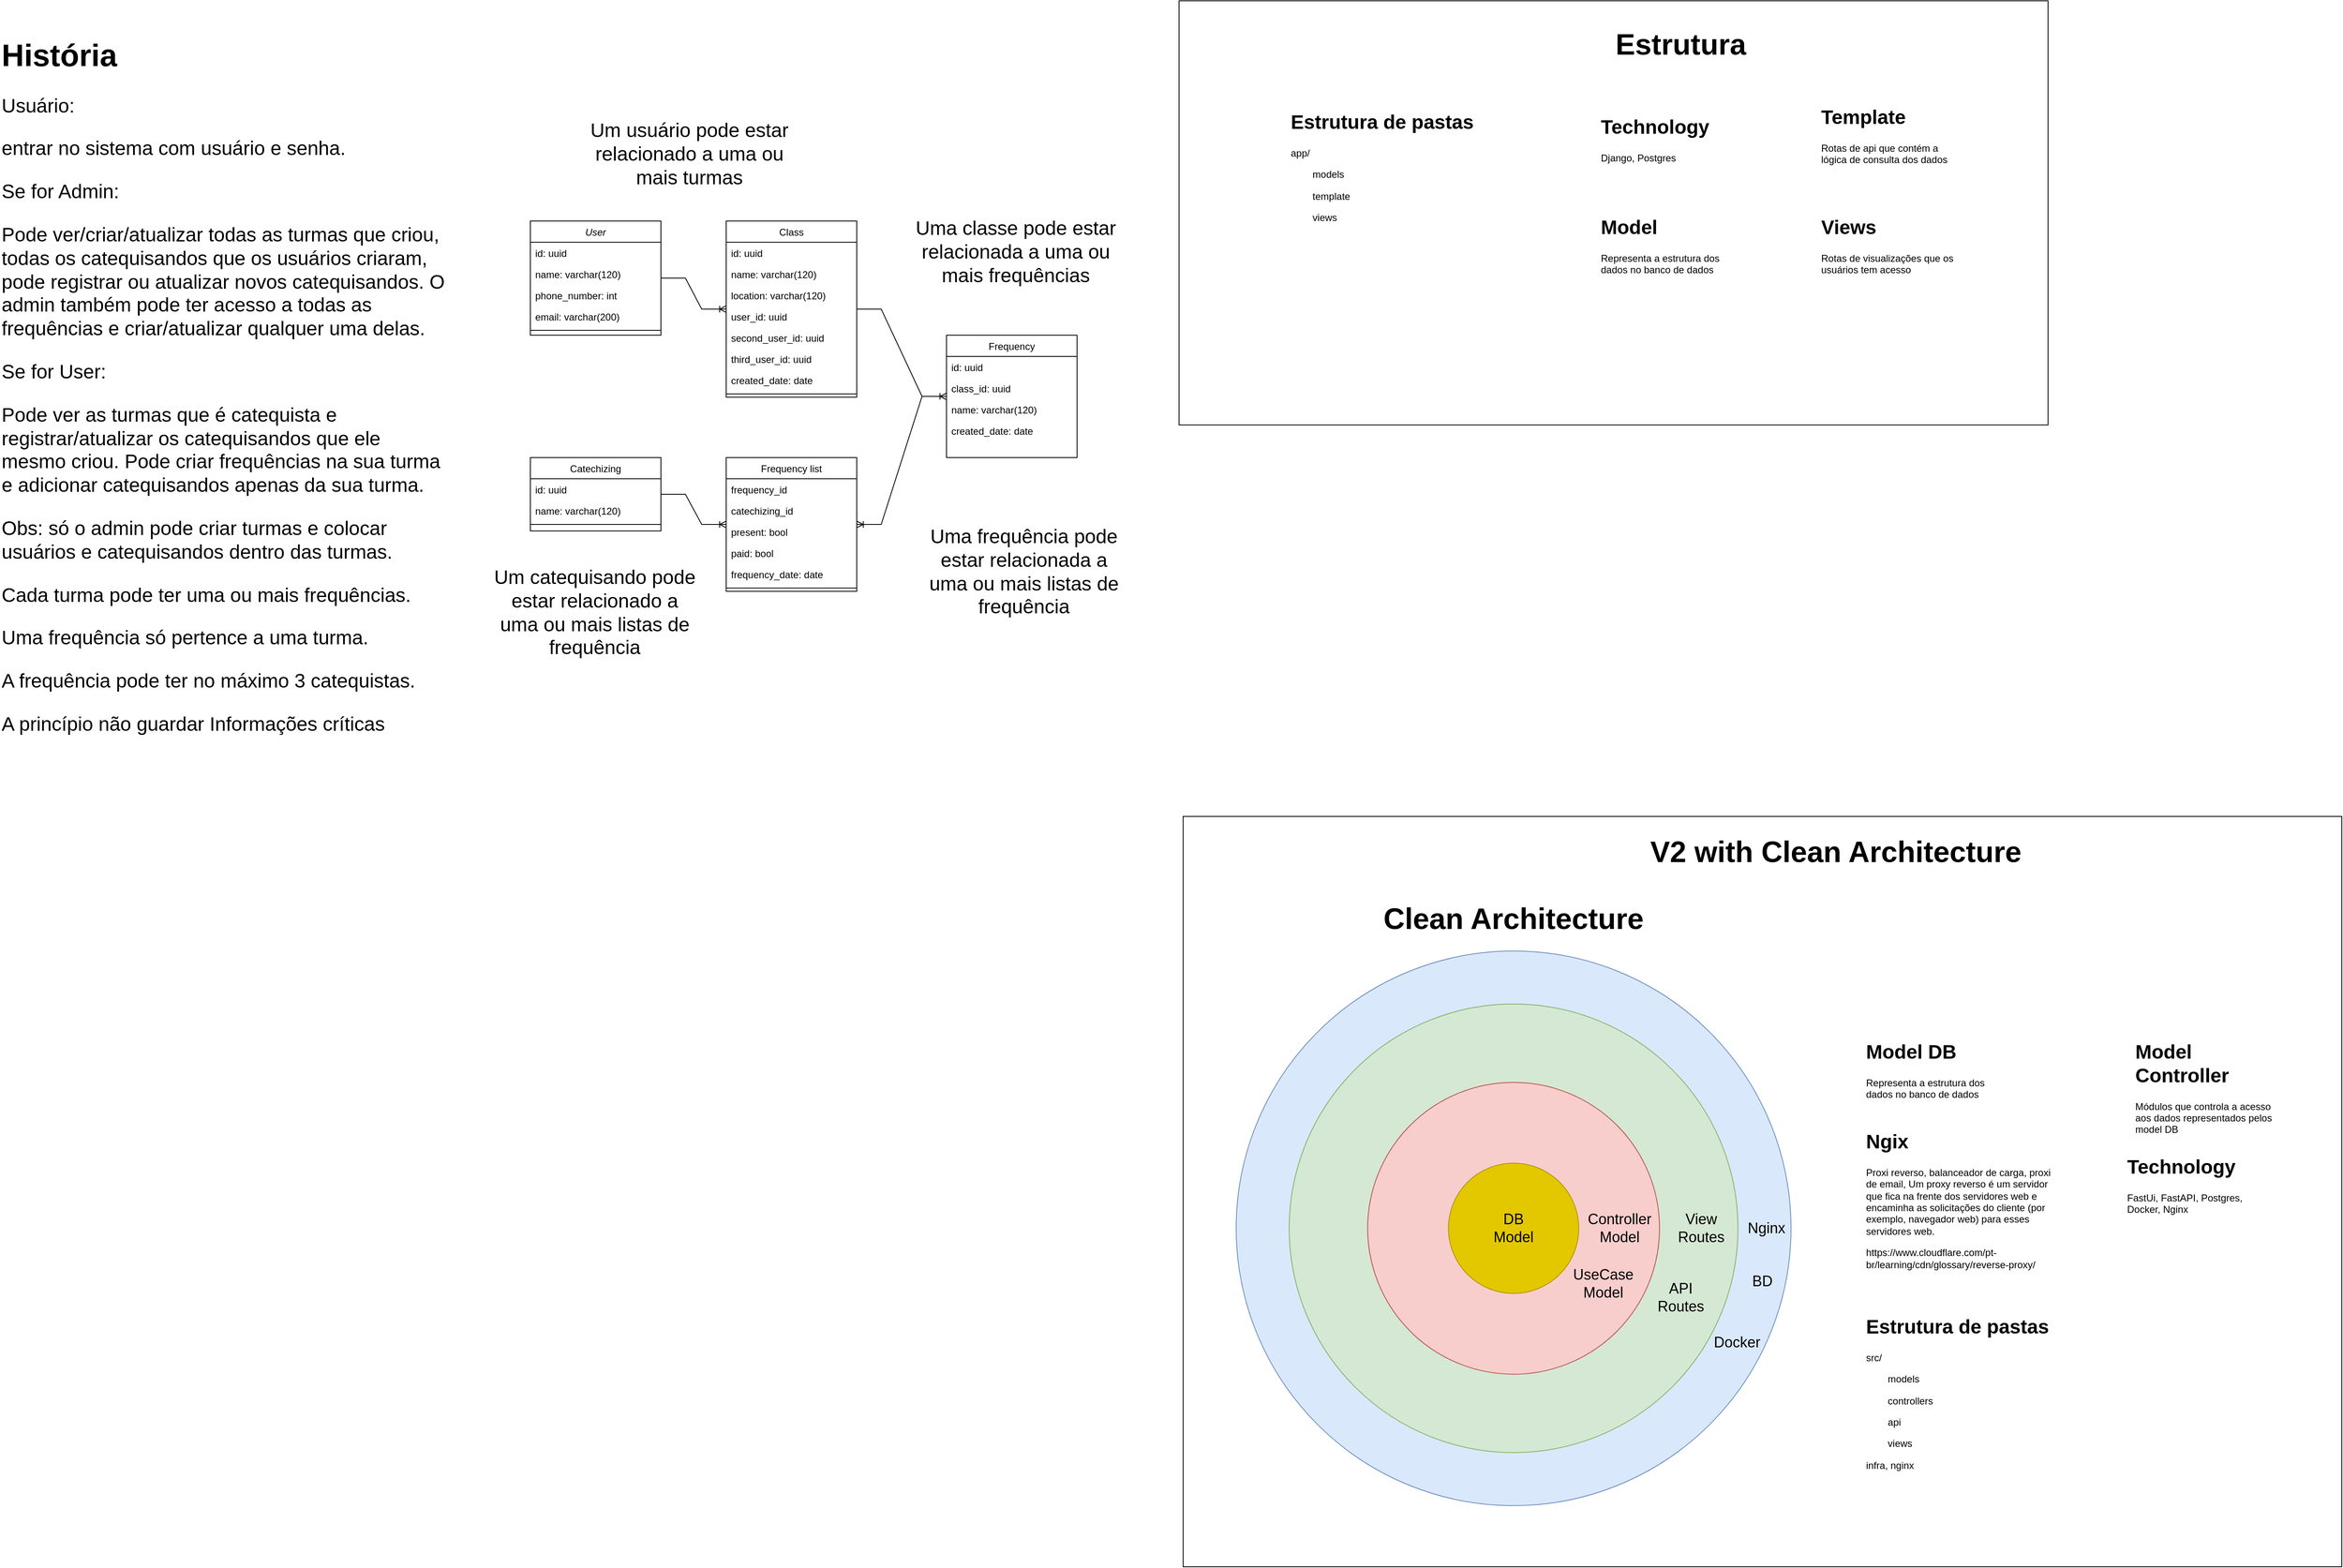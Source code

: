 <mxfile version="24.2.5" type="device">
  <diagram id="C5RBs43oDa-KdzZeNtuy" name="Page-1">
    <mxGraphModel dx="2261" dy="725" grid="1" gridSize="10" guides="1" tooltips="1" connect="1" arrows="1" fold="1" page="1" pageScale="1" pageWidth="827" pageHeight="1169" math="0" shadow="0">
      <root>
        <mxCell id="WIyWlLk6GJQsqaUBKTNV-0" />
        <mxCell id="WIyWlLk6GJQsqaUBKTNV-1" parent="WIyWlLk6GJQsqaUBKTNV-0" />
        <mxCell id="7JtkSfPTagofTatZlb62-9" value="" style="rounded=0;whiteSpace=wrap;html=1;" parent="WIyWlLk6GJQsqaUBKTNV-1" vertex="1">
          <mxGeometry x="1004.99" width="1065.01" height="520" as="geometry" />
        </mxCell>
        <mxCell id="zkfFHV4jXpPFQw0GAbJ--0" value="User" style="swimlane;fontStyle=2;align=center;verticalAlign=top;childLayout=stackLayout;horizontal=1;startSize=26;horizontalStack=0;resizeParent=1;resizeLast=0;collapsible=1;marginBottom=0;rounded=0;shadow=0;strokeWidth=1;" parent="WIyWlLk6GJQsqaUBKTNV-1" vertex="1">
          <mxGeometry x="210" y="270" width="160" height="140" as="geometry">
            <mxRectangle x="230" y="140" width="160" height="26" as="alternateBounds" />
          </mxGeometry>
        </mxCell>
        <mxCell id="Xv-zYrhef3MrfkYQRT2X-20" value="id: uuid" style="text;align=left;verticalAlign=top;spacingLeft=4;spacingRight=4;overflow=hidden;rotatable=0;points=[[0,0.5],[1,0.5]];portConstraint=eastwest;rounded=0;shadow=0;html=0;" parent="zkfFHV4jXpPFQw0GAbJ--0" vertex="1">
          <mxGeometry y="26" width="160" height="26" as="geometry" />
        </mxCell>
        <mxCell id="zkfFHV4jXpPFQw0GAbJ--1" value="name: varchar(120)" style="text;align=left;verticalAlign=top;spacingLeft=4;spacingRight=4;overflow=hidden;rotatable=0;points=[[0,0.5],[1,0.5]];portConstraint=eastwest;" parent="zkfFHV4jXpPFQw0GAbJ--0" vertex="1">
          <mxGeometry y="52" width="160" height="26" as="geometry" />
        </mxCell>
        <mxCell id="zkfFHV4jXpPFQw0GAbJ--2" value="phone_number: int" style="text;align=left;verticalAlign=top;spacingLeft=4;spacingRight=4;overflow=hidden;rotatable=0;points=[[0,0.5],[1,0.5]];portConstraint=eastwest;rounded=0;shadow=0;html=0;" parent="zkfFHV4jXpPFQw0GAbJ--0" vertex="1">
          <mxGeometry y="78" width="160" height="26" as="geometry" />
        </mxCell>
        <mxCell id="zkfFHV4jXpPFQw0GAbJ--3" value="email: varchar(200)" style="text;align=left;verticalAlign=top;spacingLeft=4;spacingRight=4;overflow=hidden;rotatable=0;points=[[0,0.5],[1,0.5]];portConstraint=eastwest;rounded=0;shadow=0;html=0;" parent="zkfFHV4jXpPFQw0GAbJ--0" vertex="1">
          <mxGeometry y="104" width="160" height="26" as="geometry" />
        </mxCell>
        <mxCell id="zkfFHV4jXpPFQw0GAbJ--4" value="" style="line;html=1;strokeWidth=1;align=left;verticalAlign=middle;spacingTop=-1;spacingLeft=3;spacingRight=3;rotatable=0;labelPosition=right;points=[];portConstraint=eastwest;" parent="zkfFHV4jXpPFQw0GAbJ--0" vertex="1">
          <mxGeometry y="130" width="160" height="8" as="geometry" />
        </mxCell>
        <mxCell id="zkfFHV4jXpPFQw0GAbJ--6" value="Catechizing" style="swimlane;fontStyle=0;align=center;verticalAlign=top;childLayout=stackLayout;horizontal=1;startSize=26;horizontalStack=0;resizeParent=1;resizeLast=0;collapsible=1;marginBottom=0;rounded=0;shadow=0;strokeWidth=1;" parent="WIyWlLk6GJQsqaUBKTNV-1" vertex="1">
          <mxGeometry x="210" y="560" width="160" height="90" as="geometry">
            <mxRectangle x="130" y="380" width="160" height="26" as="alternateBounds" />
          </mxGeometry>
        </mxCell>
        <mxCell id="Xv-zYrhef3MrfkYQRT2X-22" value="id: uuid" style="text;align=left;verticalAlign=top;spacingLeft=4;spacingRight=4;overflow=hidden;rotatable=0;points=[[0,0.5],[1,0.5]];portConstraint=eastwest;rounded=0;shadow=0;html=0;" parent="zkfFHV4jXpPFQw0GAbJ--6" vertex="1">
          <mxGeometry y="26" width="160" height="26" as="geometry" />
        </mxCell>
        <mxCell id="zkfFHV4jXpPFQw0GAbJ--7" value="name: varchar(120)" style="text;align=left;verticalAlign=top;spacingLeft=4;spacingRight=4;overflow=hidden;rotatable=0;points=[[0,0.5],[1,0.5]];portConstraint=eastwest;" parent="zkfFHV4jXpPFQw0GAbJ--6" vertex="1">
          <mxGeometry y="52" width="160" height="26" as="geometry" />
        </mxCell>
        <mxCell id="zkfFHV4jXpPFQw0GAbJ--9" value="" style="line;html=1;strokeWidth=1;align=left;verticalAlign=middle;spacingTop=-1;spacingLeft=3;spacingRight=3;rotatable=0;labelPosition=right;points=[];portConstraint=eastwest;" parent="zkfFHV4jXpPFQw0GAbJ--6" vertex="1">
          <mxGeometry y="78" width="160" height="8" as="geometry" />
        </mxCell>
        <mxCell id="zkfFHV4jXpPFQw0GAbJ--17" value="Frequency" style="swimlane;fontStyle=0;align=center;verticalAlign=top;childLayout=stackLayout;horizontal=1;startSize=26;horizontalStack=0;resizeParent=1;resizeLast=0;collapsible=1;marginBottom=0;rounded=0;shadow=0;strokeWidth=1;" parent="WIyWlLk6GJQsqaUBKTNV-1" vertex="1">
          <mxGeometry x="720" y="410" width="160" height="150" as="geometry">
            <mxRectangle x="550" y="140" width="160" height="26" as="alternateBounds" />
          </mxGeometry>
        </mxCell>
        <mxCell id="Xv-zYrhef3MrfkYQRT2X-19" value="id: uuid" style="text;align=left;verticalAlign=top;spacingLeft=4;spacingRight=4;overflow=hidden;rotatable=0;points=[[0,0.5],[1,0.5]];portConstraint=eastwest;rounded=0;shadow=0;html=0;" parent="zkfFHV4jXpPFQw0GAbJ--17" vertex="1">
          <mxGeometry y="26" width="160" height="26" as="geometry" />
        </mxCell>
        <mxCell id="zkfFHV4jXpPFQw0GAbJ--18" value="class_id: uuid" style="text;align=left;verticalAlign=top;spacingLeft=4;spacingRight=4;overflow=hidden;rotatable=0;points=[[0,0.5],[1,0.5]];portConstraint=eastwest;" parent="zkfFHV4jXpPFQw0GAbJ--17" vertex="1">
          <mxGeometry y="52" width="160" height="26" as="geometry" />
        </mxCell>
        <mxCell id="Xv-zYrhef3MrfkYQRT2X-18" value="name: varchar(120)" style="text;align=left;verticalAlign=top;spacingLeft=4;spacingRight=4;overflow=hidden;rotatable=0;points=[[0,0.5],[1,0.5]];portConstraint=eastwest;" parent="zkfFHV4jXpPFQw0GAbJ--17" vertex="1">
          <mxGeometry y="78" width="160" height="26" as="geometry" />
        </mxCell>
        <mxCell id="zkfFHV4jXpPFQw0GAbJ--19" value="created_date: date" style="text;align=left;verticalAlign=top;spacingLeft=4;spacingRight=4;overflow=hidden;rotatable=0;points=[[0,0.5],[1,0.5]];portConstraint=eastwest;rounded=0;shadow=0;html=0;" parent="zkfFHV4jXpPFQw0GAbJ--17" vertex="1">
          <mxGeometry y="104" width="160" height="26" as="geometry" />
        </mxCell>
        <mxCell id="Xv-zYrhef3MrfkYQRT2X-1" value="&lt;h1 style=&quot;margin-top: 0px;&quot;&gt;&lt;font style=&quot;font-size: 38px;&quot;&gt;História&lt;/font&gt;&lt;/h1&gt;&lt;p style=&quot;font-size: 24px;&quot;&gt;&lt;font style=&quot;font-size: 24px;&quot;&gt;Usuário:&lt;/font&gt;&lt;/p&gt;&lt;p style=&quot;font-size: 24px;&quot;&gt;&lt;font style=&quot;font-size: 24px;&quot;&gt;entrar no sistema com usuário e senha.&amp;nbsp;&lt;/font&gt;&lt;/p&gt;&lt;p style=&quot;font-size: 24px;&quot;&gt;&lt;font style=&quot;font-size: 24px;&quot;&gt;Se for Admin:&lt;/font&gt;&lt;/p&gt;&lt;p style=&quot;font-size: 24px;&quot;&gt;&lt;font style=&quot;font-size: 24px;&quot;&gt;Pode ver/criar/atualizar todas as turmas que criou, todas os catequisandos que os usuários criaram, pode registrar ou atualizar novos catequisandos. O admin também pode ter acesso a todas as frequências e criar/atualizar qualquer uma delas.&lt;/font&gt;&lt;/p&gt;&lt;p style=&quot;font-size: 24px;&quot;&gt;&lt;font style=&quot;font-size: 24px;&quot;&gt;Se for User:&lt;/font&gt;&lt;/p&gt;&lt;p style=&quot;font-size: 24px;&quot;&gt;&lt;font style=&quot;font-size: 24px;&quot;&gt;Pode ver as turmas que é catequista e registrar/atualizar os catequisandos que ele mesmo criou. Pode criar frequências na sua turma e adicionar catequisandos apenas da sua turma.&lt;/font&gt;&lt;/p&gt;&lt;p style=&quot;font-size: 24px;&quot;&gt;&lt;font style=&quot;font-size: 24px;&quot;&gt;Obs: só o admin pode criar turmas e colocar usuários e catequisandos dentro das turmas.&lt;/font&gt;&lt;/p&gt;&lt;p style=&quot;font-size: 24px;&quot;&gt;&lt;font style=&quot;font-size: 24px;&quot;&gt;Cada turma pode ter uma ou mais frequências.&lt;/font&gt;&lt;/p&gt;&lt;p style=&quot;font-size: 24px;&quot;&gt;&lt;font style=&quot;font-size: 24px;&quot;&gt;Uma frequência só pertence a uma turma.&lt;/font&gt;&lt;/p&gt;&lt;p style=&quot;font-size: 24px;&quot;&gt;&lt;font style=&quot;font-size: 24px;&quot;&gt;A frequência pode ter no máximo 3 catequistas.&lt;/font&gt;&lt;/p&gt;&lt;p style=&quot;font-size: 24px;&quot;&gt;A princípio não guardar Informações críticas&lt;/p&gt;" style="text;html=1;whiteSpace=wrap;overflow=hidden;rounded=0;" parent="WIyWlLk6GJQsqaUBKTNV-1" vertex="1">
          <mxGeometry x="-440" y="38" width="550" height="862" as="geometry" />
        </mxCell>
        <mxCell id="Xv-zYrhef3MrfkYQRT2X-2" value="Class" style="swimlane;fontStyle=0;align=center;verticalAlign=top;childLayout=stackLayout;horizontal=1;startSize=26;horizontalStack=0;resizeParent=1;resizeLast=0;collapsible=1;marginBottom=0;rounded=0;shadow=0;strokeWidth=1;" parent="WIyWlLk6GJQsqaUBKTNV-1" vertex="1">
          <mxGeometry x="450" y="270" width="160" height="216" as="geometry">
            <mxRectangle x="340" y="380" width="170" height="26" as="alternateBounds" />
          </mxGeometry>
        </mxCell>
        <mxCell id="Xv-zYrhef3MrfkYQRT2X-15" value="id: uuid" style="text;align=left;verticalAlign=top;spacingLeft=4;spacingRight=4;overflow=hidden;rotatable=0;points=[[0,0.5],[1,0.5]];portConstraint=eastwest;rounded=0;shadow=0;html=0;" parent="Xv-zYrhef3MrfkYQRT2X-2" vertex="1">
          <mxGeometry y="26" width="160" height="26" as="geometry" />
        </mxCell>
        <mxCell id="Xv-zYrhef3MrfkYQRT2X-16" value="name: varchar(120)" style="text;align=left;verticalAlign=top;spacingLeft=4;spacingRight=4;overflow=hidden;rotatable=0;points=[[0,0.5],[1,0.5]];portConstraint=eastwest;" parent="Xv-zYrhef3MrfkYQRT2X-2" vertex="1">
          <mxGeometry y="52" width="160" height="26" as="geometry" />
        </mxCell>
        <mxCell id="Xv-zYrhef3MrfkYQRT2X-17" value="location: varchar(120)" style="text;align=left;verticalAlign=top;spacingLeft=4;spacingRight=4;overflow=hidden;rotatable=0;points=[[0,0.5],[1,0.5]];portConstraint=eastwest;" parent="Xv-zYrhef3MrfkYQRT2X-2" vertex="1">
          <mxGeometry y="78" width="160" height="26" as="geometry" />
        </mxCell>
        <mxCell id="Xv-zYrhef3MrfkYQRT2X-3" value="user_id: uuid" style="text;align=left;verticalAlign=top;spacingLeft=4;spacingRight=4;overflow=hidden;rotatable=0;points=[[0,0.5],[1,0.5]];portConstraint=eastwest;" parent="Xv-zYrhef3MrfkYQRT2X-2" vertex="1">
          <mxGeometry y="104" width="160" height="26" as="geometry" />
        </mxCell>
        <mxCell id="zkfFHV4jXpPFQw0GAbJ--20" value="second_user_id: uuid" style="text;align=left;verticalAlign=top;spacingLeft=4;spacingRight=4;overflow=hidden;rotatable=0;points=[[0,0.5],[1,0.5]];portConstraint=eastwest;rounded=0;shadow=0;html=0;" parent="Xv-zYrhef3MrfkYQRT2X-2" vertex="1">
          <mxGeometry y="130" width="160" height="26" as="geometry" />
        </mxCell>
        <mxCell id="Xv-zYrhef3MrfkYQRT2X-13" value="third_user_id: uuid" style="text;align=left;verticalAlign=top;spacingLeft=4;spacingRight=4;overflow=hidden;rotatable=0;points=[[0,0.5],[1,0.5]];portConstraint=eastwest;rounded=0;shadow=0;html=0;" parent="Xv-zYrhef3MrfkYQRT2X-2" vertex="1">
          <mxGeometry y="156" width="160" height="26" as="geometry" />
        </mxCell>
        <mxCell id="Xv-zYrhef3MrfkYQRT2X-14" value="created_date: date" style="text;align=left;verticalAlign=top;spacingLeft=4;spacingRight=4;overflow=hidden;rotatable=0;points=[[0,0.5],[1,0.5]];portConstraint=eastwest;rounded=0;shadow=0;html=0;" parent="Xv-zYrhef3MrfkYQRT2X-2" vertex="1">
          <mxGeometry y="182" width="160" height="26" as="geometry" />
        </mxCell>
        <mxCell id="Xv-zYrhef3MrfkYQRT2X-4" value="" style="line;html=1;strokeWidth=1;align=left;verticalAlign=middle;spacingTop=-1;spacingLeft=3;spacingRight=3;rotatable=0;labelPosition=right;points=[];portConstraint=eastwest;" parent="Xv-zYrhef3MrfkYQRT2X-2" vertex="1">
          <mxGeometry y="208" width="160" height="8" as="geometry" />
        </mxCell>
        <mxCell id="Xv-zYrhef3MrfkYQRT2X-6" value="Frequency list" style="swimlane;fontStyle=0;align=center;verticalAlign=top;childLayout=stackLayout;horizontal=1;startSize=26;horizontalStack=0;resizeParent=1;resizeLast=0;collapsible=1;marginBottom=0;rounded=0;shadow=0;strokeWidth=1;" parent="WIyWlLk6GJQsqaUBKTNV-1" vertex="1">
          <mxGeometry x="450" y="560" width="160" height="164" as="geometry">
            <mxRectangle x="340" y="380" width="170" height="26" as="alternateBounds" />
          </mxGeometry>
        </mxCell>
        <mxCell id="Xv-zYrhef3MrfkYQRT2X-7" value="frequency_id" style="text;align=left;verticalAlign=top;spacingLeft=4;spacingRight=4;overflow=hidden;rotatable=0;points=[[0,0.5],[1,0.5]];portConstraint=eastwest;" parent="Xv-zYrhef3MrfkYQRT2X-6" vertex="1">
          <mxGeometry y="26" width="160" height="26" as="geometry" />
        </mxCell>
        <mxCell id="Xv-zYrhef3MrfkYQRT2X-9" value="catechizing_id" style="text;align=left;verticalAlign=top;spacingLeft=4;spacingRight=4;overflow=hidden;rotatable=0;points=[[0,0.5],[1,0.5]];portConstraint=eastwest;" parent="Xv-zYrhef3MrfkYQRT2X-6" vertex="1">
          <mxGeometry y="52" width="160" height="26" as="geometry" />
        </mxCell>
        <mxCell id="Xv-zYrhef3MrfkYQRT2X-10" value="present: bool" style="text;align=left;verticalAlign=top;spacingLeft=4;spacingRight=4;overflow=hidden;rotatable=0;points=[[0,0.5],[1,0.5]];portConstraint=eastwest;" parent="Xv-zYrhef3MrfkYQRT2X-6" vertex="1">
          <mxGeometry y="78" width="160" height="26" as="geometry" />
        </mxCell>
        <mxCell id="Xv-zYrhef3MrfkYQRT2X-11" value="paid: bool" style="text;align=left;verticalAlign=top;spacingLeft=4;spacingRight=4;overflow=hidden;rotatable=0;points=[[0,0.5],[1,0.5]];portConstraint=eastwest;" parent="Xv-zYrhef3MrfkYQRT2X-6" vertex="1">
          <mxGeometry y="104" width="160" height="26" as="geometry" />
        </mxCell>
        <mxCell id="Xv-zYrhef3MrfkYQRT2X-12" value="frequency_date: date" style="text;align=left;verticalAlign=top;spacingLeft=4;spacingRight=4;overflow=hidden;rotatable=0;points=[[0,0.5],[1,0.5]];portConstraint=eastwest;" parent="Xv-zYrhef3MrfkYQRT2X-6" vertex="1">
          <mxGeometry y="130" width="160" height="26" as="geometry" />
        </mxCell>
        <mxCell id="Xv-zYrhef3MrfkYQRT2X-8" value="" style="line;html=1;strokeWidth=1;align=left;verticalAlign=middle;spacingTop=-1;spacingLeft=3;spacingRight=3;rotatable=0;labelPosition=right;points=[];portConstraint=eastwest;" parent="Xv-zYrhef3MrfkYQRT2X-6" vertex="1">
          <mxGeometry y="156" width="160" height="8" as="geometry" />
        </mxCell>
        <mxCell id="Xv-zYrhef3MrfkYQRT2X-24" value="" style="edgeStyle=entityRelationEdgeStyle;fontSize=12;html=1;endArrow=ERoneToMany;rounded=0;" parent="WIyWlLk6GJQsqaUBKTNV-1" source="zkfFHV4jXpPFQw0GAbJ--17" target="Xv-zYrhef3MrfkYQRT2X-6" edge="1">
          <mxGeometry width="100" height="100" relative="1" as="geometry">
            <mxPoint x="600" y="680" as="sourcePoint" />
            <mxPoint x="700" y="580" as="targetPoint" />
          </mxGeometry>
        </mxCell>
        <mxCell id="Xv-zYrhef3MrfkYQRT2X-25" value="" style="edgeStyle=entityRelationEdgeStyle;fontSize=12;html=1;endArrow=ERoneToMany;rounded=0;" parent="WIyWlLk6GJQsqaUBKTNV-1" source="Xv-zYrhef3MrfkYQRT2X-2" target="zkfFHV4jXpPFQw0GAbJ--17" edge="1">
          <mxGeometry width="100" height="100" relative="1" as="geometry">
            <mxPoint x="640" y="310" as="sourcePoint" />
            <mxPoint x="660" y="520" as="targetPoint" />
          </mxGeometry>
        </mxCell>
        <mxCell id="Xv-zYrhef3MrfkYQRT2X-26" value="&lt;font style=&quot;font-size: 24px;&quot;&gt;Uma classe pode estar relacionada a uma ou mais frequências&lt;/font&gt;" style="text;html=1;align=center;verticalAlign=middle;whiteSpace=wrap;rounded=0;" parent="WIyWlLk6GJQsqaUBKTNV-1" vertex="1">
          <mxGeometry x="680" y="248" width="250" height="120" as="geometry" />
        </mxCell>
        <mxCell id="Xv-zYrhef3MrfkYQRT2X-27" value="&lt;font style=&quot;font-size: 24px;&quot;&gt;Uma frequência pode estar relacionada a uma ou mais listas de frequência&lt;/font&gt;" style="text;html=1;align=center;verticalAlign=middle;whiteSpace=wrap;rounded=0;" parent="WIyWlLk6GJQsqaUBKTNV-1" vertex="1">
          <mxGeometry x="690" y="640" width="250" height="120" as="geometry" />
        </mxCell>
        <mxCell id="Xv-zYrhef3MrfkYQRT2X-28" value="" style="edgeStyle=entityRelationEdgeStyle;fontSize=12;html=1;endArrow=ERoneToMany;rounded=0;" parent="WIyWlLk6GJQsqaUBKTNV-1" source="zkfFHV4jXpPFQw0GAbJ--6" target="Xv-zYrhef3MrfkYQRT2X-6" edge="1">
          <mxGeometry width="100" height="100" relative="1" as="geometry">
            <mxPoint x="310" y="590" as="sourcePoint" />
            <mxPoint x="410" y="490" as="targetPoint" />
          </mxGeometry>
        </mxCell>
        <mxCell id="Xv-zYrhef3MrfkYQRT2X-29" value="" style="edgeStyle=entityRelationEdgeStyle;fontSize=12;html=1;endArrow=ERoneToMany;rounded=0;" parent="WIyWlLk6GJQsqaUBKTNV-1" source="zkfFHV4jXpPFQw0GAbJ--0" target="Xv-zYrhef3MrfkYQRT2X-2" edge="1">
          <mxGeometry width="100" height="100" relative="1" as="geometry">
            <mxPoint x="370" y="590" as="sourcePoint" />
            <mxPoint x="470" y="490" as="targetPoint" />
          </mxGeometry>
        </mxCell>
        <mxCell id="Xv-zYrhef3MrfkYQRT2X-30" value="&lt;font style=&quot;font-size: 24px;&quot;&gt;Um usuário pode estar relacionado a uma ou mais turmas&lt;/font&gt;" style="text;html=1;align=center;verticalAlign=middle;whiteSpace=wrap;rounded=0;" parent="WIyWlLk6GJQsqaUBKTNV-1" vertex="1">
          <mxGeometry x="280" y="128" width="250" height="120" as="geometry" />
        </mxCell>
        <mxCell id="Xv-zYrhef3MrfkYQRT2X-31" value="&lt;font style=&quot;font-size: 24px;&quot;&gt;Um catequisando pode estar relacionado a uma ou mais listas de frequência&lt;/font&gt;" style="text;html=1;align=center;verticalAlign=middle;whiteSpace=wrap;rounded=0;" parent="WIyWlLk6GJQsqaUBKTNV-1" vertex="1">
          <mxGeometry x="164" y="690" width="250" height="120" as="geometry" />
        </mxCell>
        <mxCell id="IXaD64jGCYodajHwE5-n-3" value="&lt;h1 style=&quot;margin-top: 0px;&quot;&gt;Model&lt;/h1&gt;&lt;p&gt;Representa a estrutura dos dados no banco de dados&lt;/p&gt;" style="text;html=1;whiteSpace=wrap;overflow=hidden;rounded=0;" parent="WIyWlLk6GJQsqaUBKTNV-1" vertex="1">
          <mxGeometry x="1520.0" y="257" width="180" height="90" as="geometry" />
        </mxCell>
        <mxCell id="IXaD64jGCYodajHwE5-n-4" value="&lt;h1 style=&quot;margin-top: 0px;&quot;&gt;Template&lt;/h1&gt;&lt;p&gt;Rotas de api que contém a lógica de consulta dos dados&lt;/p&gt;" style="text;html=1;whiteSpace=wrap;overflow=hidden;rounded=0;" parent="WIyWlLk6GJQsqaUBKTNV-1" vertex="1">
          <mxGeometry x="1790" y="122" width="180" height="102" as="geometry" />
        </mxCell>
        <mxCell id="IXaD64jGCYodajHwE5-n-17" style="edgeStyle=orthogonalEdgeStyle;rounded=0;orthogonalLoop=1;jettySize=auto;html=1;exitX=0.5;exitY=1;exitDx=0;exitDy=0;" parent="WIyWlLk6GJQsqaUBKTNV-1" edge="1">
          <mxGeometry relative="1" as="geometry">
            <mxPoint x="1640" y="520.0" as="sourcePoint" />
            <mxPoint x="1640" y="520.0" as="targetPoint" />
          </mxGeometry>
        </mxCell>
        <mxCell id="IXaD64jGCYodajHwE5-n-19" value="&lt;h1 style=&quot;margin-top: 0px;&quot;&gt;Estrutura de pastas&lt;/h1&gt;&lt;p&gt;app/&lt;/p&gt;&lt;p&gt;&lt;span style=&quot;white-space: pre;&quot;&gt;&#x9;&lt;/span&gt;models&lt;/p&gt;&lt;p&gt;&lt;span style=&quot;white-space: pre;&quot;&gt;&#x9;&lt;/span&gt;template&lt;br&gt;&lt;/p&gt;&lt;p&gt;&lt;span style=&quot;white-space: pre;&quot;&gt;&#x9;&lt;/span&gt;views&lt;/p&gt;" style="text;html=1;whiteSpace=wrap;overflow=hidden;rounded=0;" parent="WIyWlLk6GJQsqaUBKTNV-1" vertex="1">
          <mxGeometry x="1140" y="128" width="260" height="152" as="geometry" />
        </mxCell>
        <mxCell id="7JtkSfPTagofTatZlb62-3" value="&lt;h1 style=&quot;margin-top: 0px;&quot;&gt;Technology&lt;/h1&gt;&lt;p&gt;Django&lt;span style=&quot;background-color: initial;&quot;&gt;, Postgres&lt;/span&gt;&lt;/p&gt;" style="text;html=1;whiteSpace=wrap;overflow=hidden;rounded=0;" parent="WIyWlLk6GJQsqaUBKTNV-1" vertex="1">
          <mxGeometry x="1520.0" y="134" width="180" height="90" as="geometry" />
        </mxCell>
        <mxCell id="7JtkSfPTagofTatZlb62-6" value="&lt;font style=&quot;font-size: 36px;&quot;&gt;&lt;b&gt;Estrutura&lt;/b&gt;&lt;/font&gt;" style="text;html=1;align=center;verticalAlign=middle;whiteSpace=wrap;rounded=0;" parent="WIyWlLk6GJQsqaUBKTNV-1" vertex="1">
          <mxGeometry x="1345" y="38" width="550" height="30" as="geometry" />
        </mxCell>
        <mxCell id="7JtkSfPTagofTatZlb62-10" value="" style="rounded=0;whiteSpace=wrap;html=1;" parent="WIyWlLk6GJQsqaUBKTNV-1" vertex="1">
          <mxGeometry x="1010" y="1000" width="1420" height="920" as="geometry" />
        </mxCell>
        <mxCell id="7JtkSfPTagofTatZlb62-11" value="" style="ellipse;whiteSpace=wrap;html=1;aspect=fixed;fillColor=#dae8fc;strokeColor=#6c8ebf;" parent="WIyWlLk6GJQsqaUBKTNV-1" vertex="1">
          <mxGeometry x="1075.01" y="1165" width="680" height="680" as="geometry" />
        </mxCell>
        <mxCell id="7JtkSfPTagofTatZlb62-12" value="&lt;h1 style=&quot;margin-top: 0px;&quot;&gt;Model DB&lt;/h1&gt;&lt;p&gt;Representa a estrutura dos dados no banco de dados&lt;/p&gt;" style="text;html=1;whiteSpace=wrap;overflow=hidden;rounded=0;" parent="WIyWlLk6GJQsqaUBKTNV-1" vertex="1">
          <mxGeometry x="1845.01" y="1268" width="180" height="90" as="geometry" />
        </mxCell>
        <mxCell id="7JtkSfPTagofTatZlb62-13" value="&lt;h1 style=&quot;margin-top: 0px;&quot;&gt;Model Controller&lt;/h1&gt;&lt;p&gt;Módulos que controla a acesso aos dados representados pelos model DB&lt;/p&gt;" style="text;html=1;whiteSpace=wrap;overflow=hidden;rounded=0;" parent="WIyWlLk6GJQsqaUBKTNV-1" vertex="1">
          <mxGeometry x="2175.01" y="1268" width="180" height="160" as="geometry" />
        </mxCell>
        <mxCell id="7JtkSfPTagofTatZlb62-14" value="" style="ellipse;whiteSpace=wrap;html=1;aspect=fixed;fillColor=#d5e8d4;strokeColor=#82b366;" parent="WIyWlLk6GJQsqaUBKTNV-1" vertex="1">
          <mxGeometry x="1140" y="1230" width="550" height="550" as="geometry" />
        </mxCell>
        <mxCell id="7JtkSfPTagofTatZlb62-15" value="" style="ellipse;whiteSpace=wrap;html=1;aspect=fixed;fillColor=#f8cecc;strokeColor=#b85450;" parent="WIyWlLk6GJQsqaUBKTNV-1" vertex="1">
          <mxGeometry x="1236.13" y="1326.12" width="357.75" height="357.75" as="geometry" />
        </mxCell>
        <mxCell id="7JtkSfPTagofTatZlb62-16" value="&lt;font style=&quot;font-size: 18px;&quot;&gt;Controller Model&lt;/font&gt;" style="text;html=1;align=center;verticalAlign=middle;whiteSpace=wrap;rounded=0;" parent="WIyWlLk6GJQsqaUBKTNV-1" vertex="1">
          <mxGeometry x="1515.01" y="1490" width="60" height="30" as="geometry" />
        </mxCell>
        <mxCell id="7JtkSfPTagofTatZlb62-17" value="&lt;font style=&quot;font-size: 18px;&quot;&gt;View Routes&lt;/font&gt;" style="text;html=1;align=center;verticalAlign=middle;whiteSpace=wrap;rounded=0;" parent="WIyWlLk6GJQsqaUBKTNV-1" vertex="1">
          <mxGeometry x="1615.01" y="1490" width="60" height="30" as="geometry" />
        </mxCell>
        <mxCell id="7JtkSfPTagofTatZlb62-18" value="" style="ellipse;whiteSpace=wrap;html=1;aspect=fixed;fillColor=#e3c800;strokeColor=#B09500;fontColor=#000000;" parent="WIyWlLk6GJQsqaUBKTNV-1" vertex="1">
          <mxGeometry x="1335.13" y="1425.12" width="159.75" height="159.75" as="geometry" />
        </mxCell>
        <mxCell id="7JtkSfPTagofTatZlb62-19" value="&lt;font style=&quot;font-size: 18px;&quot;&gt;API Routes&lt;/font&gt;" style="text;html=1;align=center;verticalAlign=middle;whiteSpace=wrap;rounded=0;" parent="WIyWlLk6GJQsqaUBKTNV-1" vertex="1">
          <mxGeometry x="1590" y="1575" width="60" height="30" as="geometry" />
        </mxCell>
        <mxCell id="7JtkSfPTagofTatZlb62-20" value="&lt;h1 style=&quot;margin-top: 0px;&quot;&gt;Ngix&lt;/h1&gt;&lt;p&gt;Proxi reverso, balanceador de carga, proxi de email,&amp;nbsp;Um proxy reverso é um servidor que fica na frente dos servidores web e encaminha as solicitações do cliente (por exemplo, navegador web) para esses servidores web.&lt;/p&gt;&lt;p&gt;https://www.cloudflare.com/pt-br/learning/cdn/glossary/reverse-proxy/&lt;br&gt;&lt;/p&gt;" style="text;html=1;whiteSpace=wrap;overflow=hidden;rounded=0;" parent="WIyWlLk6GJQsqaUBKTNV-1" vertex="1">
          <mxGeometry x="1845.01" y="1378" width="230" height="180" as="geometry" />
        </mxCell>
        <mxCell id="7JtkSfPTagofTatZlb62-21" style="edgeStyle=orthogonalEdgeStyle;rounded=0;orthogonalLoop=1;jettySize=auto;html=1;exitX=0.5;exitY=1;exitDx=0;exitDy=0;" parent="WIyWlLk6GJQsqaUBKTNV-1" source="7JtkSfPTagofTatZlb62-17" target="7JtkSfPTagofTatZlb62-17" edge="1">
          <mxGeometry relative="1" as="geometry" />
        </mxCell>
        <mxCell id="7JtkSfPTagofTatZlb62-22" value="&lt;font style=&quot;font-size: 36px;&quot;&gt;&lt;b&gt;Clean Architecture&lt;/b&gt;&lt;/font&gt;" style="text;html=1;align=center;verticalAlign=middle;whiteSpace=wrap;rounded=0;" parent="WIyWlLk6GJQsqaUBKTNV-1" vertex="1">
          <mxGeometry x="1240" y="1110" width="350" height="30" as="geometry" />
        </mxCell>
        <mxCell id="7JtkSfPTagofTatZlb62-23" value="&lt;h1 style=&quot;margin-top: 0px;&quot;&gt;Estrutura de pastas&lt;/h1&gt;&lt;p&gt;src/&lt;/p&gt;&lt;p&gt;&lt;span style=&quot;white-space: pre;&quot;&gt;&#x9;&lt;/span&gt;models&lt;br&gt;&lt;/p&gt;&lt;p&gt;&lt;span style=&quot;white-space: pre;&quot;&gt;&#x9;&lt;/span&gt;controllers&lt;br&gt;&lt;/p&gt;&lt;p&gt;&lt;span style=&quot;white-space: pre;&quot;&gt;&#x9;&lt;/span&gt;api&lt;br&gt;&lt;/p&gt;&lt;p&gt;&lt;span style=&quot;white-space: pre;&quot;&gt;&#x9;&lt;/span&gt;views&lt;/p&gt;&lt;p&gt;infra, nginx&lt;/p&gt;" style="text;html=1;whiteSpace=wrap;overflow=hidden;rounded=0;" parent="WIyWlLk6GJQsqaUBKTNV-1" vertex="1">
          <mxGeometry x="1845.01" y="1605" width="260" height="215" as="geometry" />
        </mxCell>
        <mxCell id="7JtkSfPTagofTatZlb62-24" value="&lt;span style=&quot;font-size: 18px;&quot;&gt;DB Model&lt;/span&gt;" style="text;html=1;align=center;verticalAlign=middle;whiteSpace=wrap;rounded=0;" parent="WIyWlLk6GJQsqaUBKTNV-1" vertex="1">
          <mxGeometry x="1385.01" y="1490" width="60" height="30" as="geometry" />
        </mxCell>
        <mxCell id="7JtkSfPTagofTatZlb62-25" value="&lt;font style=&quot;font-size: 18px;&quot;&gt;Nginx&lt;/font&gt;" style="text;html=1;align=center;verticalAlign=middle;whiteSpace=wrap;rounded=0;" parent="WIyWlLk6GJQsqaUBKTNV-1" vertex="1">
          <mxGeometry x="1695.01" y="1490" width="60" height="30" as="geometry" />
        </mxCell>
        <mxCell id="7JtkSfPTagofTatZlb62-26" value="&lt;font style=&quot;font-size: 18px;&quot;&gt;BD&lt;/font&gt;" style="text;html=1;align=center;verticalAlign=middle;whiteSpace=wrap;rounded=0;" parent="WIyWlLk6GJQsqaUBKTNV-1" vertex="1">
          <mxGeometry x="1690" y="1554.87" width="60" height="30" as="geometry" />
        </mxCell>
        <mxCell id="7JtkSfPTagofTatZlb62-27" value="&lt;font style=&quot;font-size: 18px;&quot;&gt;Docker&lt;/font&gt;" style="text;html=1;align=center;verticalAlign=middle;whiteSpace=wrap;rounded=0;" parent="WIyWlLk6GJQsqaUBKTNV-1" vertex="1">
          <mxGeometry x="1659.01" y="1630" width="60" height="30" as="geometry" />
        </mxCell>
        <mxCell id="7JtkSfPTagofTatZlb62-28" value="&lt;h1 style=&quot;margin-top: 0px;&quot;&gt;Technology&lt;/h1&gt;&lt;p&gt;FastUi, FastAPI, Postgres, Docker, Nginx&lt;/p&gt;" style="text;html=1;whiteSpace=wrap;overflow=hidden;rounded=0;" parent="WIyWlLk6GJQsqaUBKTNV-1" vertex="1">
          <mxGeometry x="2165.01" y="1409" width="180" height="160" as="geometry" />
        </mxCell>
        <mxCell id="7JtkSfPTagofTatZlb62-29" value="&lt;font style=&quot;font-size: 18px;&quot;&gt;UseCase Model&lt;/font&gt;" style="text;html=1;align=center;verticalAlign=middle;whiteSpace=wrap;rounded=0;" parent="WIyWlLk6GJQsqaUBKTNV-1" vertex="1">
          <mxGeometry x="1494.88" y="1558" width="60" height="30" as="geometry" />
        </mxCell>
        <mxCell id="7JtkSfPTagofTatZlb62-30" value="&lt;font style=&quot;font-size: 36px;&quot;&gt;&lt;b&gt;V2 with Clean Architecture&lt;/b&gt;&lt;/font&gt;" style="text;html=1;align=center;verticalAlign=middle;whiteSpace=wrap;rounded=0;" parent="WIyWlLk6GJQsqaUBKTNV-1" vertex="1">
          <mxGeometry x="1575.01" y="1028" width="469.88" height="30" as="geometry" />
        </mxCell>
        <mxCell id="7JtkSfPTagofTatZlb62-31" value="&lt;h1 style=&quot;margin-top: 0px;&quot;&gt;Views&lt;/h1&gt;&lt;p&gt;Rotas de visualizações que os usuários tem acesso&lt;/p&gt;" style="text;html=1;whiteSpace=wrap;overflow=hidden;rounded=0;" parent="WIyWlLk6GJQsqaUBKTNV-1" vertex="1">
          <mxGeometry x="1790" y="257" width="180" height="102" as="geometry" />
        </mxCell>
      </root>
    </mxGraphModel>
  </diagram>
</mxfile>
